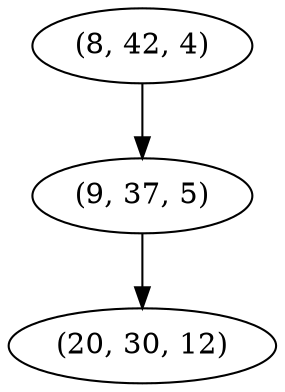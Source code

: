 digraph tree {
    "(8, 42, 4)";
    "(9, 37, 5)";
    "(20, 30, 12)";
    "(8, 42, 4)" -> "(9, 37, 5)";
    "(9, 37, 5)" -> "(20, 30, 12)";
}
